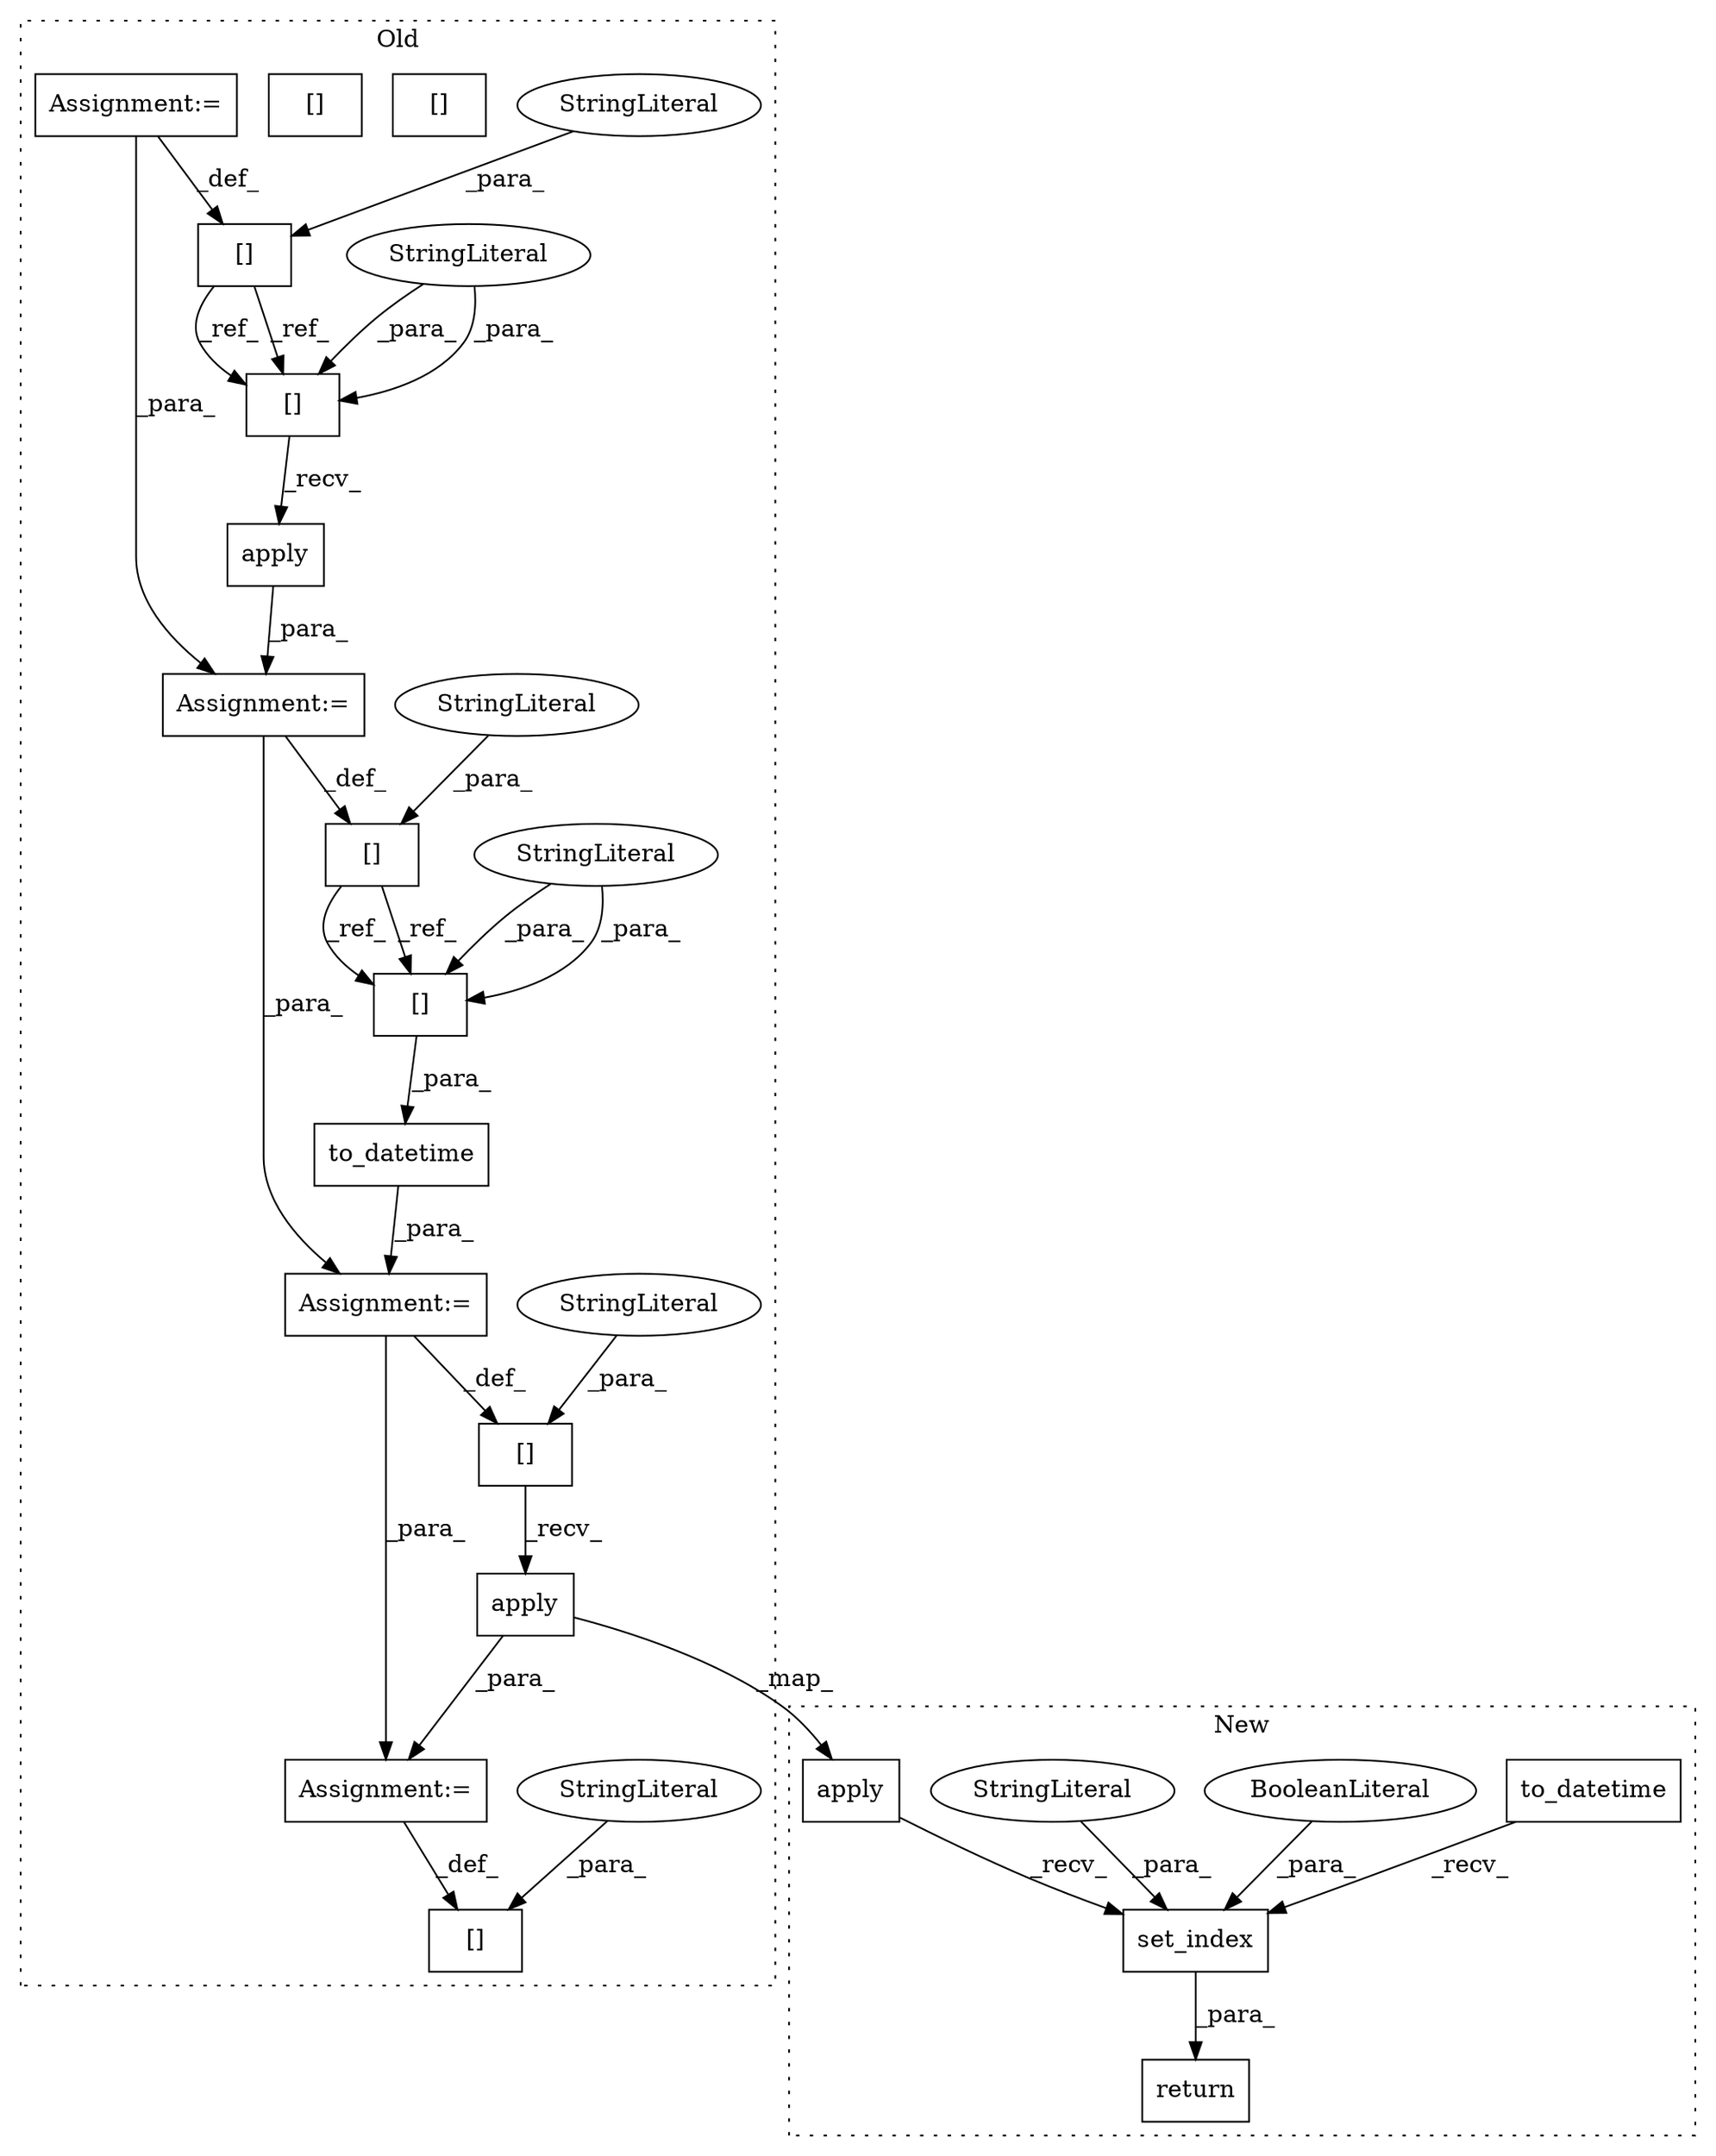 digraph G {
subgraph cluster0 {
1 [label="apply" a="32" s="4137,4171" l="6,1" shape="box"];
4 [label="[]" a="2" s="4078,4089" l="5,1" shape="box"];
7 [label="StringLiteral" a="45" s="4083" l="6" shape="ellipse"];
8 [label="[]" a="2" s="4182,4193" l="5,1" shape="box"];
9 [label="StringLiteral" a="45" s="4187" l="6" shape="ellipse"];
10 [label="[]" a="2" s="4105,4122" l="5,1" shape="box"];
11 [label="StringLiteral" a="45" s="4110" l="12" shape="ellipse"];
12 [label="[]" a="2" s="4214,4225" l="5,1" shape="box"];
13 [label="StringLiteral" a="45" s="4219" l="6" shape="ellipse"];
14 [label="[]" a="2" s="4124,4135" l="5,1" shape="box"];
15 [label="StringLiteral" a="45" s="4129" l="6" shape="ellipse"];
16 [label="[]" a="2" s="4281,4292" l="5,1" shape="box"];
17 [label="StringLiteral" a="45" s="4286" l="6" shape="ellipse"];
18 [label="apply" a="32" s="4307,4350" l="6,1" shape="box"];
20 [label="to_datetime" a="32" s="4202,4226" l="12,1" shape="box"];
21 [label="Assignment:=" a="7" s="4090" l="1" shape="box"];
22 [label="Assignment:=" a="7" s="4194" l="1" shape="box"];
23 [label="Assignment:=" a="7" s="4293" l="1" shape="box"];
24 [label="Assignment:=" a="7" s="4123" l="1" shape="box"];
26 [label="[]" a="2" s="4124,4135" l="5,1" shape="box"];
27 [label="[]" a="2" s="4214,4225" l="5,1" shape="box"];
label = "Old";
style="dotted";
}
subgraph cluster1 {
2 [label="to_datetime" a="32" s="4050,4115" l="12,1" shape="box"];
3 [label="set_index" a="32" s="4229,4257" l="10,1" shape="box"];
5 [label="BooleanLiteral" a="9" s="4252" l="5" shape="ellipse"];
6 [label="StringLiteral" a="45" s="4239" l="6" shape="ellipse"];
19 [label="apply" a="32" s="4163,4226" l="6,1" shape="box"];
25 [label="return" a="41" s="4959" l="7" shape="box"];
label = "New";
style="dotted";
}
1 -> 24 [label="_para_"];
2 -> 3 [label="_recv_"];
3 -> 25 [label="_para_"];
4 -> 26 [label="_ref_"];
4 -> 26 [label="_ref_"];
5 -> 3 [label="_para_"];
6 -> 3 [label="_para_"];
7 -> 4 [label="_para_"];
8 -> 18 [label="_recv_"];
9 -> 8 [label="_para_"];
10 -> 27 [label="_ref_"];
10 -> 27 [label="_ref_"];
11 -> 10 [label="_para_"];
13 -> 27 [label="_para_"];
13 -> 27 [label="_para_"];
15 -> 26 [label="_para_"];
15 -> 26 [label="_para_"];
17 -> 16 [label="_para_"];
18 -> 19 [label="_map_"];
18 -> 23 [label="_para_"];
19 -> 3 [label="_recv_"];
20 -> 22 [label="_para_"];
21 -> 24 [label="_para_"];
21 -> 4 [label="_def_"];
22 -> 8 [label="_def_"];
22 -> 23 [label="_para_"];
23 -> 16 [label="_def_"];
24 -> 10 [label="_def_"];
24 -> 22 [label="_para_"];
26 -> 1 [label="_recv_"];
27 -> 20 [label="_para_"];
}